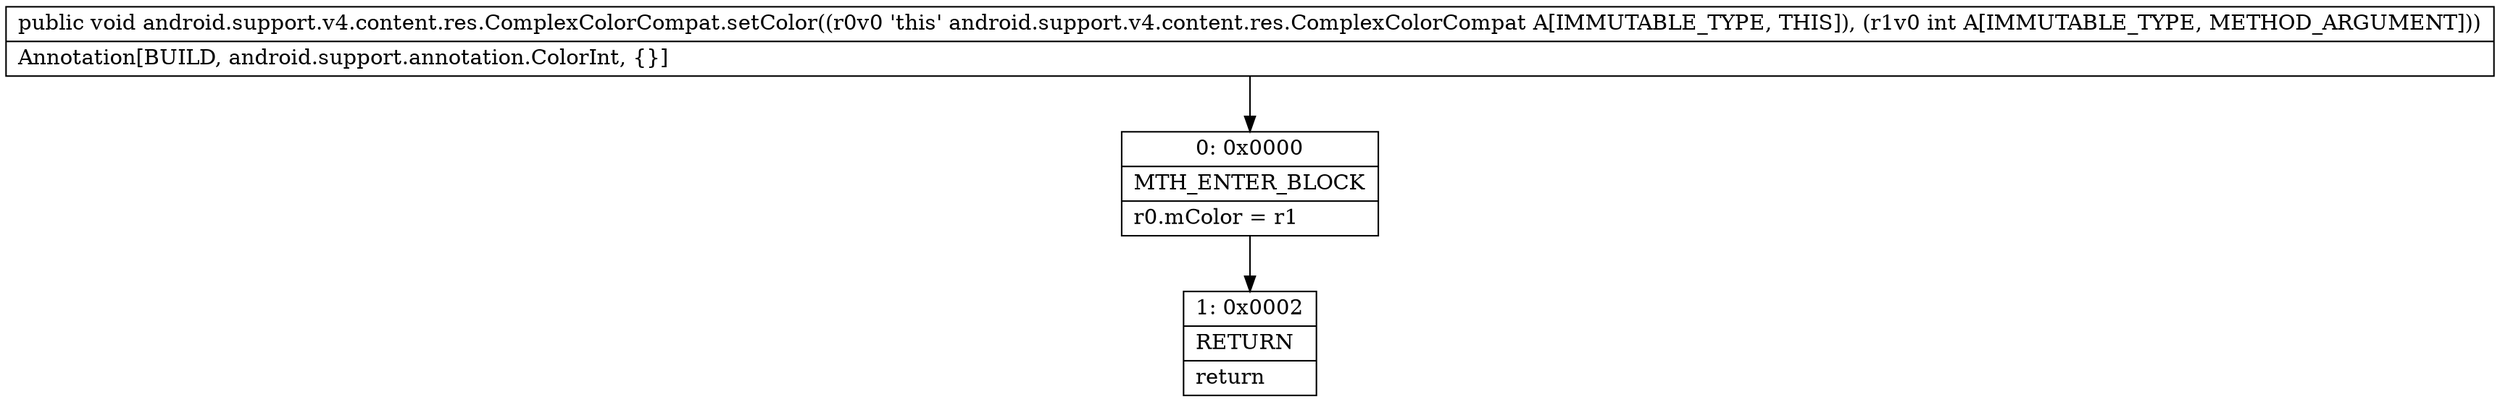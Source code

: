 digraph "CFG forandroid.support.v4.content.res.ComplexColorCompat.setColor(I)V" {
Node_0 [shape=record,label="{0\:\ 0x0000|MTH_ENTER_BLOCK\l|r0.mColor = r1\l}"];
Node_1 [shape=record,label="{1\:\ 0x0002|RETURN\l|return\l}"];
MethodNode[shape=record,label="{public void android.support.v4.content.res.ComplexColorCompat.setColor((r0v0 'this' android.support.v4.content.res.ComplexColorCompat A[IMMUTABLE_TYPE, THIS]), (r1v0 int A[IMMUTABLE_TYPE, METHOD_ARGUMENT]))  | Annotation[BUILD, android.support.annotation.ColorInt, \{\}]\l}"];
MethodNode -> Node_0;
Node_0 -> Node_1;
}

